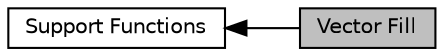 digraph "Vector Fill"
{
  edge [fontname="Helvetica",fontsize="10",labelfontname="Helvetica",labelfontsize="10"];
  node [fontname="Helvetica",fontsize="10",shape=box];
  rankdir=LR;
  Node2 [label="Support Functions",height=0.2,width=0.4,color="black", fillcolor="white", style="filled",URL="$group__group_support.html",tooltip=" "];
  Node1 [label="Vector Fill",height=0.2,width=0.4,color="black", fillcolor="grey75", style="filled", fontcolor="black",tooltip=" "];
  Node2->Node1 [shape=plaintext, dir="back", style="solid"];
}
